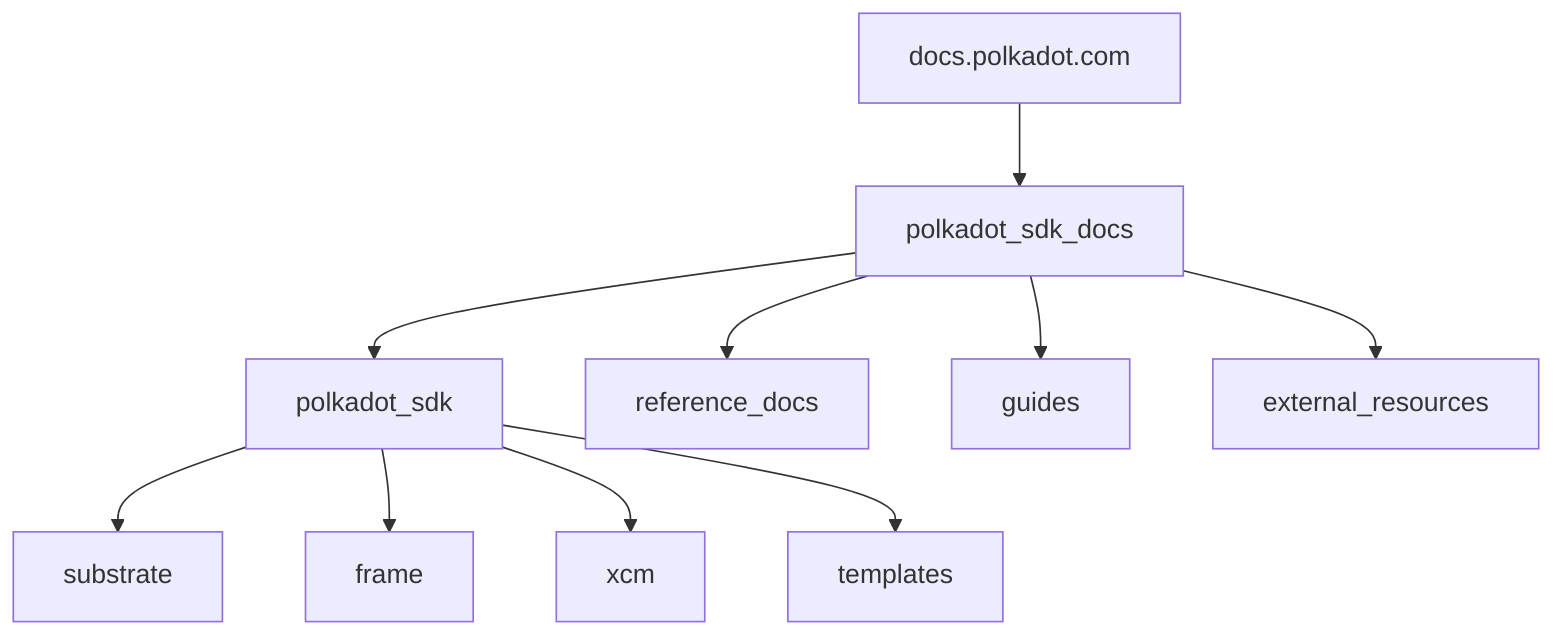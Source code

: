 flowchart
    dot[docs.polkadot.com] --> devhub[polkadot_sdk_docs]

    devhub --> polkadot_sdk
    devhub --> reference_docs
    devhub --> guides
	devhub --> external_resources

    polkadot_sdk --> substrate
    polkadot_sdk --> frame
    polkadot_sdk --> xcm
	polkadot_sdk --> templates